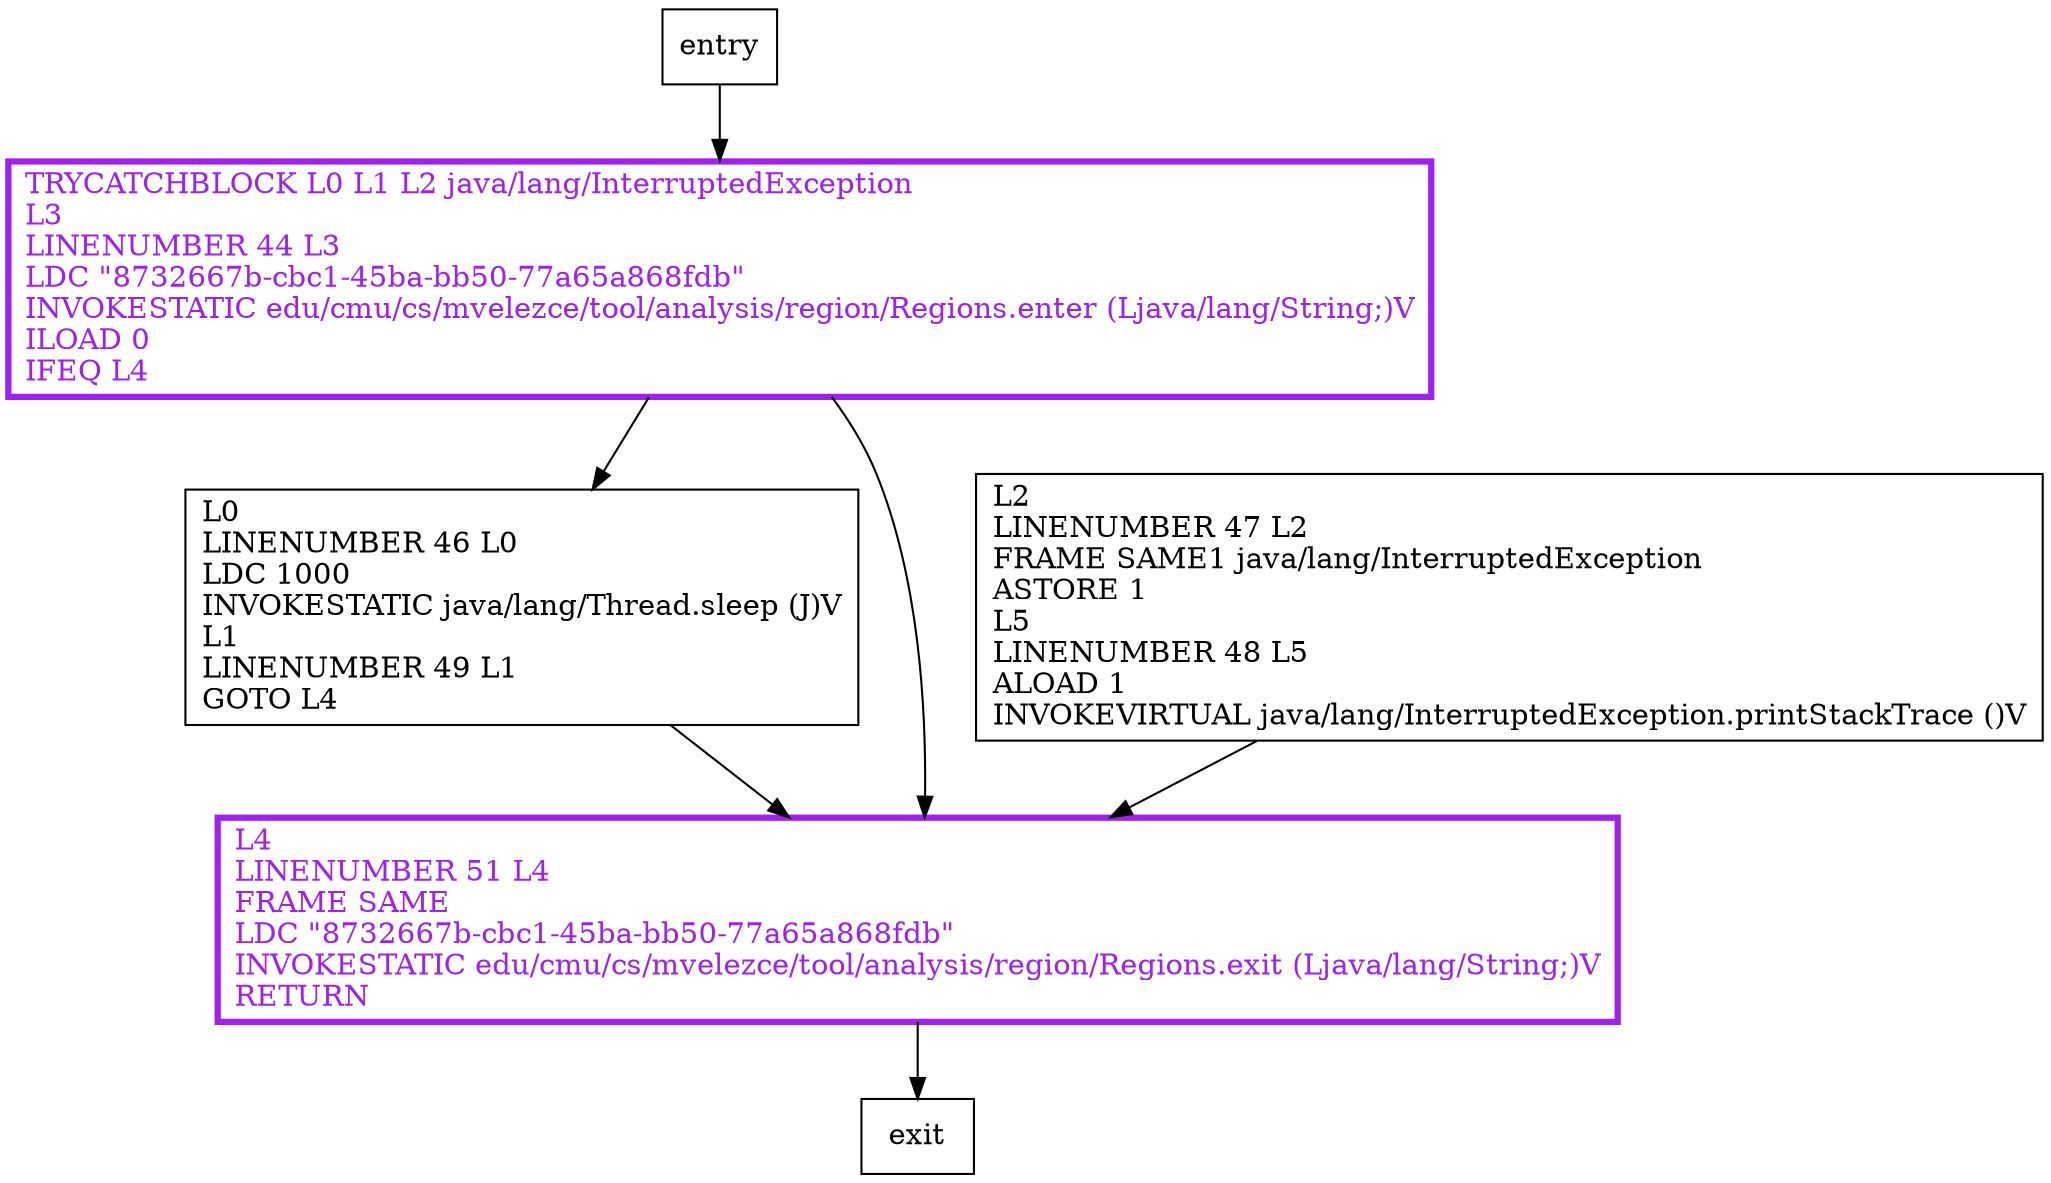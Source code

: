 digraph mar {
node [shape=record];
834744210 [label="L0\lLINENUMBER 46 L0\lLDC 1000\lINVOKESTATIC java/lang/Thread.sleep (J)V\lL1\lLINENUMBER 49 L1\lGOTO L4\l"];
1682562709 [label="L4\lLINENUMBER 51 L4\lFRAME SAME\lLDC \"8732667b-cbc1-45ba-bb50-77a65a868fdb\"\lINVOKESTATIC edu/cmu/cs/mvelezce/tool/analysis/region/Regions.exit (Ljava/lang/String;)V\lRETURN\l"];
872617069 [label="TRYCATCHBLOCK L0 L1 L2 java/lang/InterruptedException\lL3\lLINENUMBER 44 L3\lLDC \"8732667b-cbc1-45ba-bb50-77a65a868fdb\"\lINVOKESTATIC edu/cmu/cs/mvelezce/tool/analysis/region/Regions.enter (Ljava/lang/String;)V\lILOAD 0\lIFEQ L4\l"];
335197332 [label="L2\lLINENUMBER 47 L2\lFRAME SAME1 java/lang/InterruptedException\lASTORE 1\lL5\lLINENUMBER 48 L5\lALOAD 1\lINVOKEVIRTUAL java/lang/InterruptedException.printStackTrace ()V\l"];
entry;
exit;
entry -> 872617069;
834744210 -> 1682562709;
1682562709 -> exit;
872617069 -> 834744210;
872617069 -> 1682562709;
335197332 -> 1682562709;
1682562709[fontcolor="purple", penwidth=3, color="purple"];
872617069[fontcolor="purple", penwidth=3, color="purple"];
}
